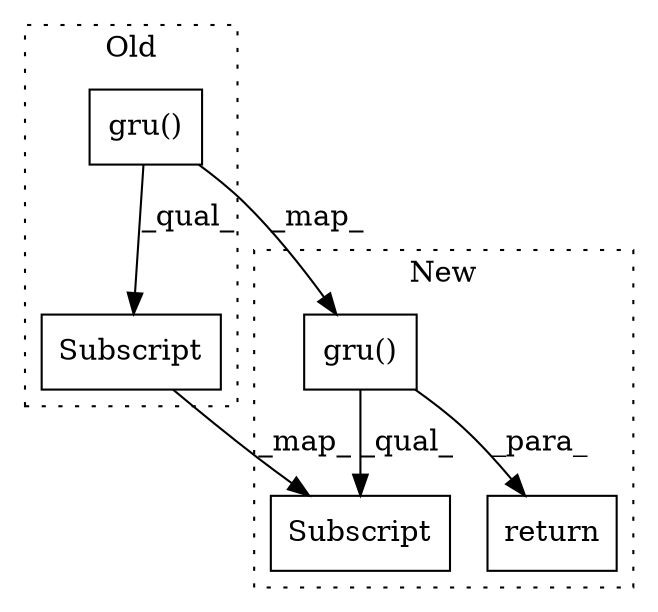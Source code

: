 digraph G {
subgraph cluster0 {
1 [label="gru()" a="75" s="1052,1062" l="9,1" shape="box"];
5 [label="Subscript" a="63" s="1052,0" l="14,0" shape="box"];
label = "Old";
style="dotted";
}
subgraph cluster1 {
2 [label="gru()" a="75" s="938,948" l="9,1" shape="box"];
3 [label="return" a="93" s="1053" l="7" shape="box"];
4 [label="Subscript" a="63" s="938,0" l="14,0" shape="box"];
label = "New";
style="dotted";
}
1 -> 5 [label="_qual_"];
1 -> 2 [label="_map_"];
2 -> 3 [label="_para_"];
2 -> 4 [label="_qual_"];
5 -> 4 [label="_map_"];
}